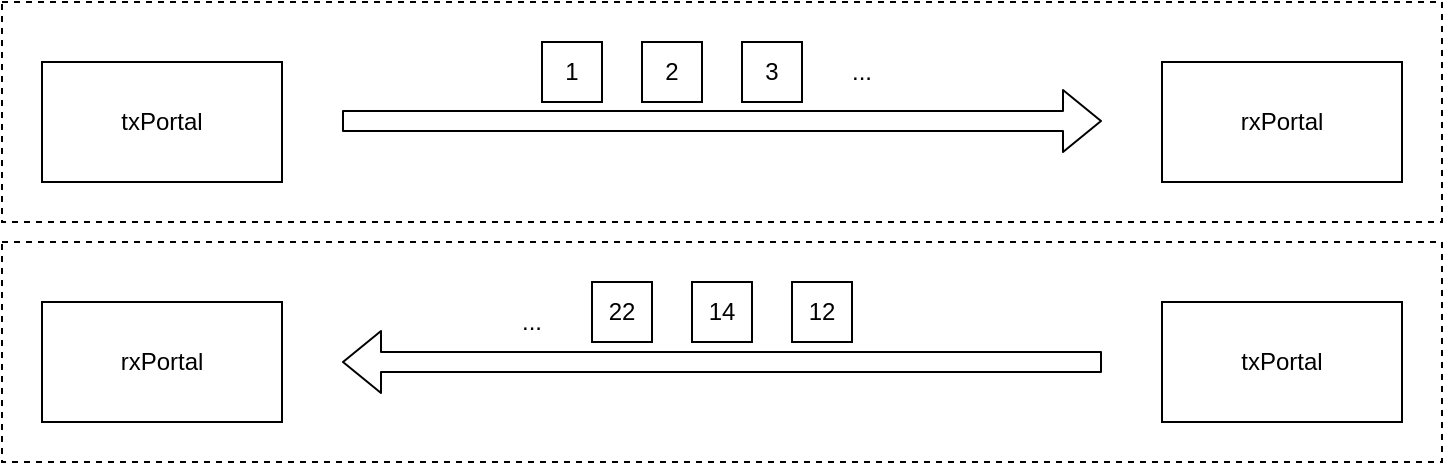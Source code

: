 <mxfile version="13.7.9" type="device"><diagram id="C4L8SWQeV7eMygEo76Vd" name="Page-1"><mxGraphModel dx="1236" dy="1000" grid="1" gridSize="10" guides="1" tooltips="1" connect="1" arrows="1" fold="1" page="1" pageScale="1" pageWidth="800" pageHeight="320" math="0" shadow="0"><root><mxCell id="0"/><mxCell id="1" parent="0"/><mxCell id="3oVct-KLem4plZOoS7y--1" value="txPortal" style="rounded=0;whiteSpace=wrap;html=1;" vertex="1" parent="1"><mxGeometry x="60" y="75" width="120" height="60" as="geometry"/></mxCell><mxCell id="3oVct-KLem4plZOoS7y--2" value="rxPortal" style="rounded=0;whiteSpace=wrap;html=1;" vertex="1" parent="1"><mxGeometry x="620" y="75" width="120" height="60" as="geometry"/></mxCell><mxCell id="3oVct-KLem4plZOoS7y--3" value="" style="shape=flexArrow;endArrow=classic;html=1;" edge="1" parent="1"><mxGeometry width="50" height="50" relative="1" as="geometry"><mxPoint x="210" y="104.5" as="sourcePoint"/><mxPoint x="590" y="104.5" as="targetPoint"/></mxGeometry></mxCell><mxCell id="3oVct-KLem4plZOoS7y--4" value="1" style="rounded=0;whiteSpace=wrap;html=1;" vertex="1" parent="1"><mxGeometry x="310" y="65" width="30" height="30" as="geometry"/></mxCell><mxCell id="3oVct-KLem4plZOoS7y--5" value="2" style="rounded=0;whiteSpace=wrap;html=1;" vertex="1" parent="1"><mxGeometry x="360" y="65" width="30" height="30" as="geometry"/></mxCell><mxCell id="3oVct-KLem4plZOoS7y--6" value="3" style="rounded=0;whiteSpace=wrap;html=1;" vertex="1" parent="1"><mxGeometry x="410" y="65" width="30" height="30" as="geometry"/></mxCell><mxCell id="3oVct-KLem4plZOoS7y--7" value="..." style="text;html=1;strokeColor=none;fillColor=none;align=center;verticalAlign=middle;whiteSpace=wrap;rounded=0;" vertex="1" parent="1"><mxGeometry x="450" y="70" width="40" height="20" as="geometry"/></mxCell><mxCell id="3oVct-KLem4plZOoS7y--8" value="" style="rounded=0;whiteSpace=wrap;html=1;fillColor=none;dashed=1;" vertex="1" parent="1"><mxGeometry x="40" y="45" width="720" height="110" as="geometry"/></mxCell><mxCell id="3oVct-KLem4plZOoS7y--9" value="rxPortal" style="rounded=0;whiteSpace=wrap;html=1;" vertex="1" parent="1"><mxGeometry x="60" y="195" width="120" height="60" as="geometry"/></mxCell><mxCell id="3oVct-KLem4plZOoS7y--10" value="txPortal" style="rounded=0;whiteSpace=wrap;html=1;" vertex="1" parent="1"><mxGeometry x="620" y="195" width="120" height="60" as="geometry"/></mxCell><mxCell id="3oVct-KLem4plZOoS7y--11" value="" style="shape=flexArrow;endArrow=classic;html=1;" edge="1" parent="1"><mxGeometry width="50" height="50" relative="1" as="geometry"><mxPoint x="590" y="225" as="sourcePoint"/><mxPoint x="210" y="225" as="targetPoint"/></mxGeometry></mxCell><mxCell id="3oVct-KLem4plZOoS7y--12" value="22" style="rounded=0;whiteSpace=wrap;html=1;" vertex="1" parent="1"><mxGeometry x="335" y="185" width="30" height="30" as="geometry"/></mxCell><mxCell id="3oVct-KLem4plZOoS7y--13" value="14" style="rounded=0;whiteSpace=wrap;html=1;" vertex="1" parent="1"><mxGeometry x="385" y="185" width="30" height="30" as="geometry"/></mxCell><mxCell id="3oVct-KLem4plZOoS7y--14" value="12" style="rounded=0;whiteSpace=wrap;html=1;" vertex="1" parent="1"><mxGeometry x="435" y="185" width="30" height="30" as="geometry"/></mxCell><mxCell id="3oVct-KLem4plZOoS7y--15" value="..." style="text;html=1;strokeColor=none;fillColor=none;align=center;verticalAlign=middle;whiteSpace=wrap;rounded=0;" vertex="1" parent="1"><mxGeometry x="285" y="195" width="40" height="20" as="geometry"/></mxCell><mxCell id="3oVct-KLem4plZOoS7y--17" value="" style="rounded=0;whiteSpace=wrap;html=1;fillColor=none;dashed=1;" vertex="1" parent="1"><mxGeometry x="40" y="165" width="720" height="110" as="geometry"/></mxCell></root></mxGraphModel></diagram></mxfile>